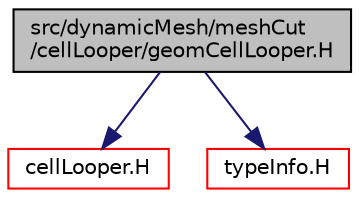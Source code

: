 digraph "src/dynamicMesh/meshCut/cellLooper/geomCellLooper.H"
{
  bgcolor="transparent";
  edge [fontname="Helvetica",fontsize="10",labelfontname="Helvetica",labelfontsize="10"];
  node [fontname="Helvetica",fontsize="10",shape=record];
  Node0 [label="src/dynamicMesh/meshCut\l/cellLooper/geomCellLooper.H",height=0.2,width=0.4,color="black", fillcolor="grey75", style="filled", fontcolor="black"];
  Node0 -> Node1 [color="midnightblue",fontsize="10",style="solid",fontname="Helvetica"];
  Node1 [label="cellLooper.H",height=0.2,width=0.4,color="red",URL="$a00467.html"];
  Node0 -> Node63 [color="midnightblue",fontsize="10",style="solid",fontname="Helvetica"];
  Node63 [label="typeInfo.H",height=0.2,width=0.4,color="red",URL="$a10055.html"];
}
